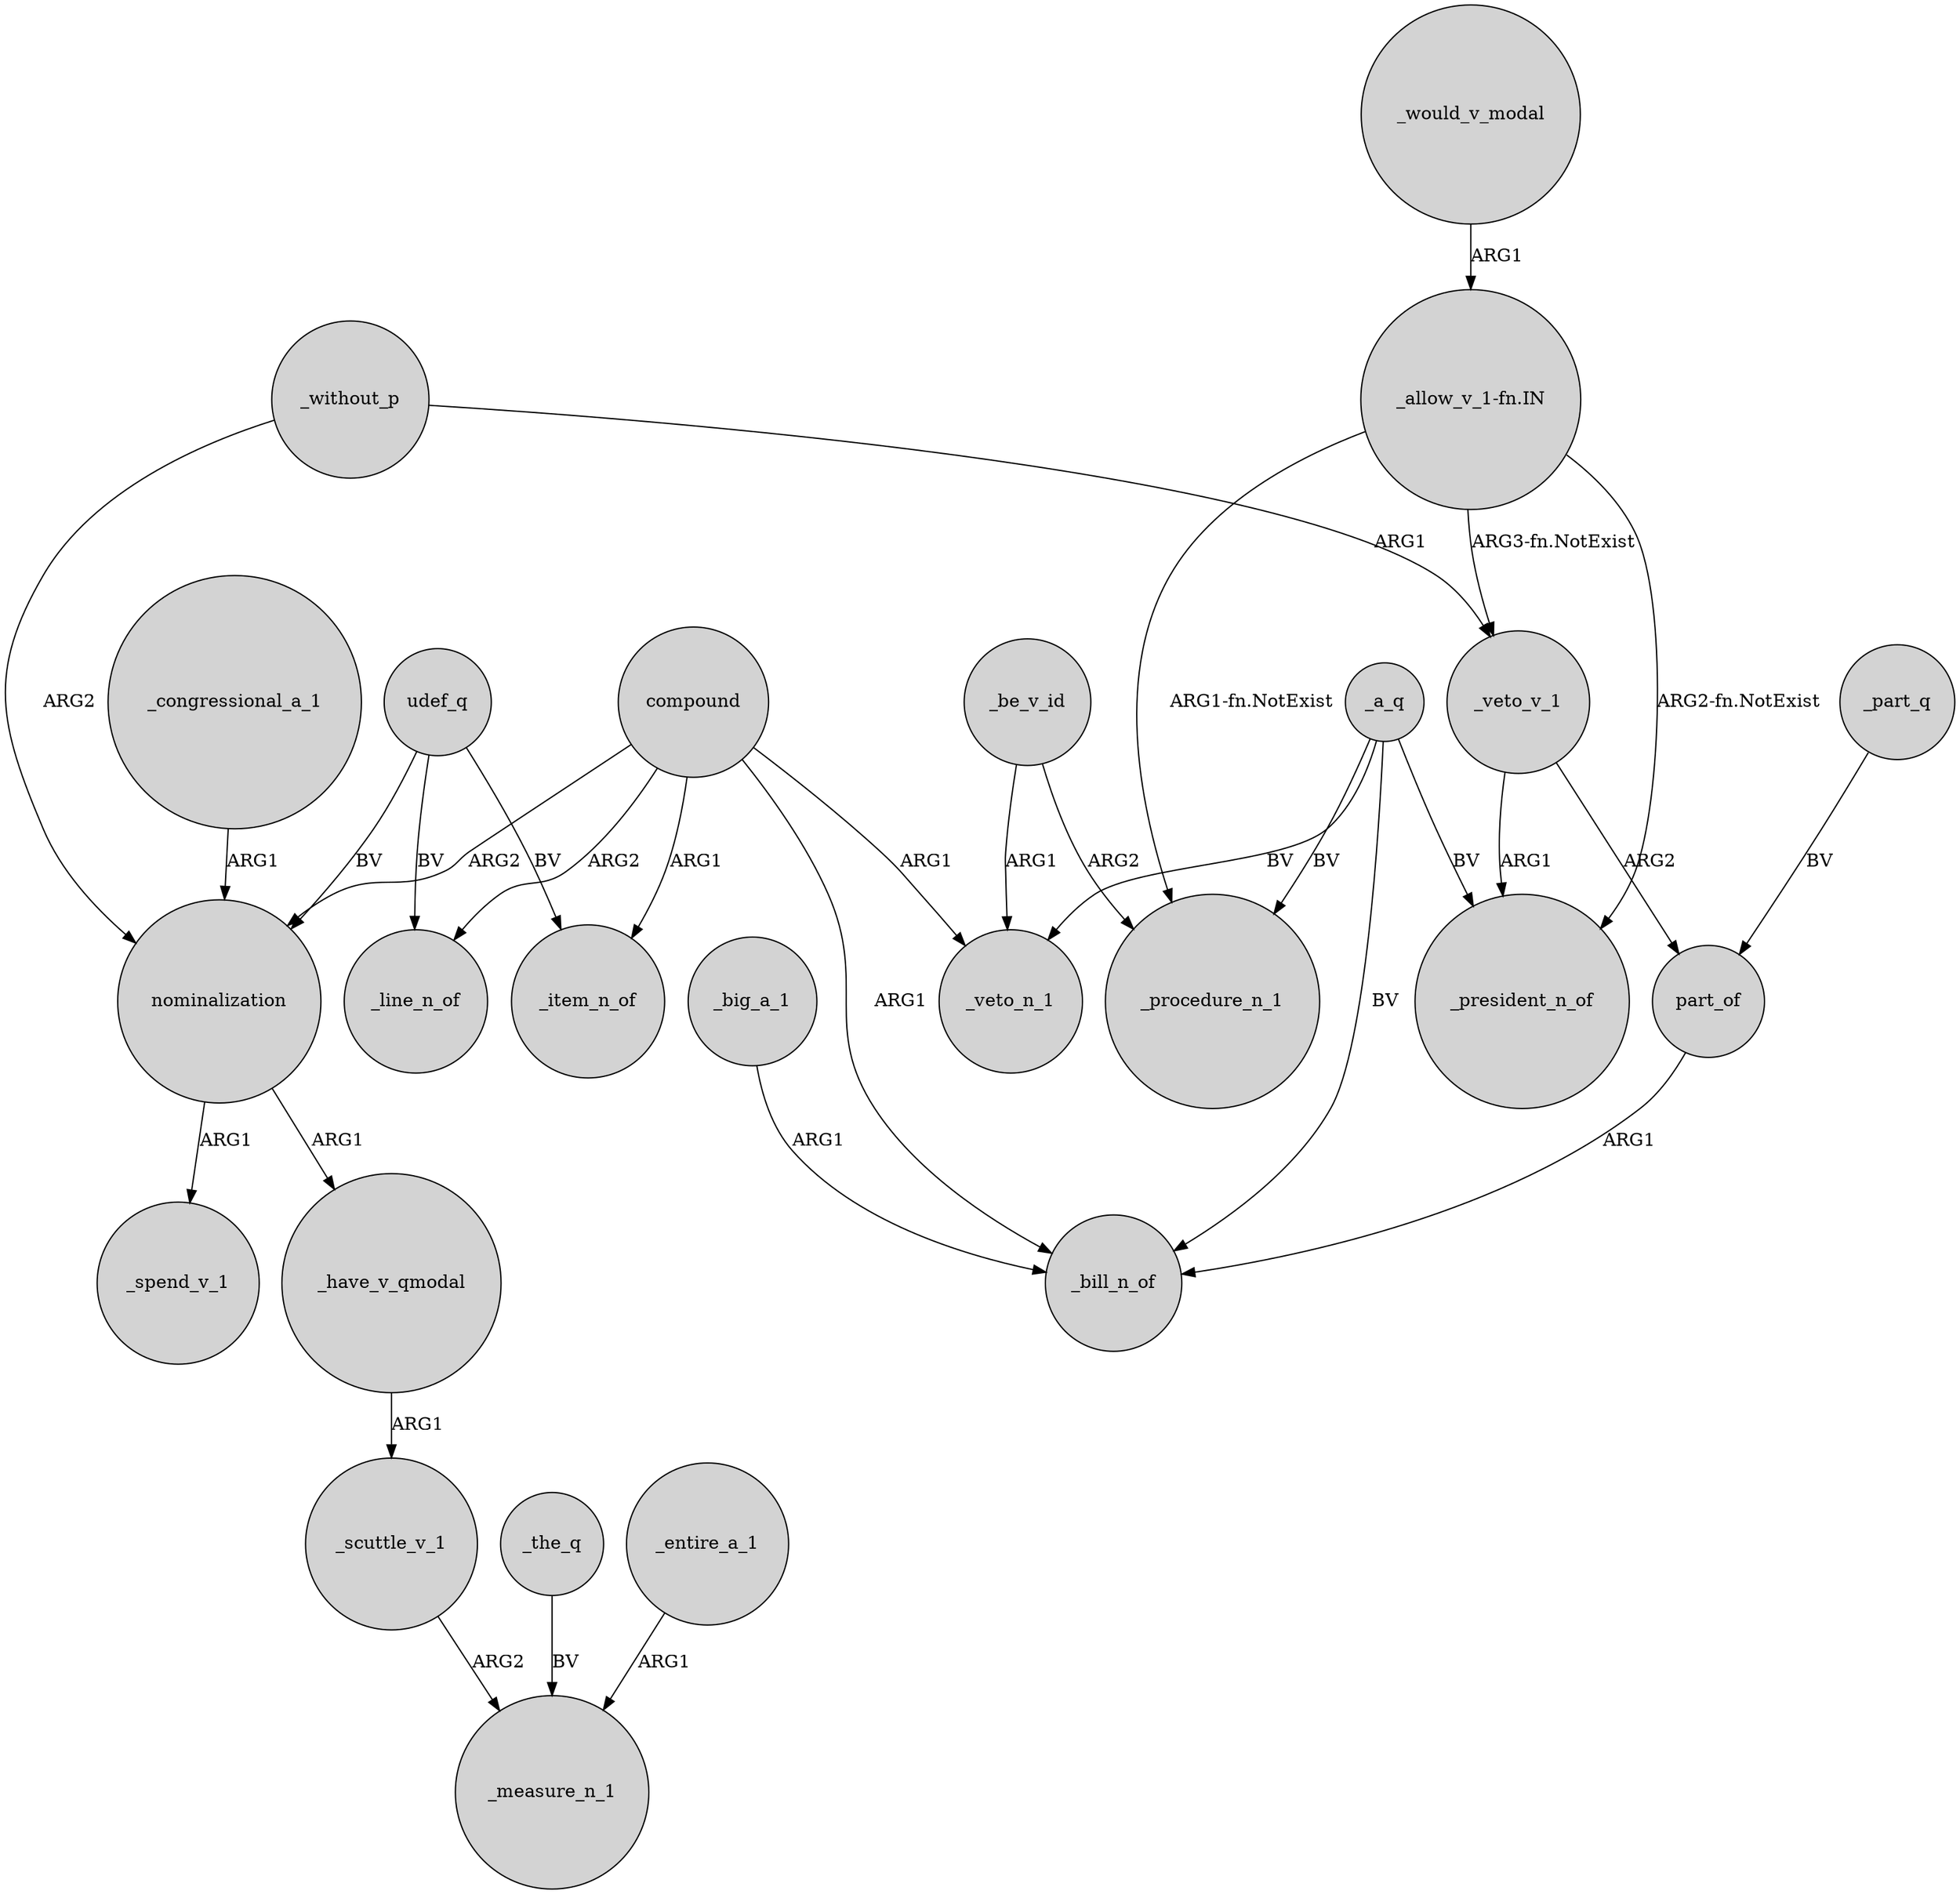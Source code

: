 digraph {
	node [shape=circle style=filled]
	compound -> _line_n_of [label=ARG2]
	_a_q -> _procedure_n_1 [label=BV]
	_the_q -> _measure_n_1 [label=BV]
	compound -> _bill_n_of [label=ARG1]
	nominalization -> _spend_v_1 [label=ARG1]
	_a_q -> _bill_n_of [label=BV]
	_big_a_1 -> _bill_n_of [label=ARG1]
	compound -> nominalization [label=ARG2]
	_without_p -> _veto_v_1 [label=ARG1]
	"_allow_v_1-fn.IN" -> _veto_v_1 [label="ARG3-fn.NotExist"]
	_be_v_id -> _veto_n_1 [label=ARG1]
	_part_q -> part_of [label=BV]
	_scuttle_v_1 -> _measure_n_1 [label=ARG2]
	_congressional_a_1 -> nominalization [label=ARG1]
	compound -> _item_n_of [label=ARG1]
	_have_v_qmodal -> _scuttle_v_1 [label=ARG1]
	udef_q -> _item_n_of [label=BV]
	_would_v_modal -> "_allow_v_1-fn.IN" [label=ARG1]
	_veto_v_1 -> part_of [label=ARG2]
	udef_q -> _line_n_of [label=BV]
	udef_q -> nominalization [label=BV]
	_a_q -> _president_n_of [label=BV]
	_without_p -> nominalization [label=ARG2]
	_entire_a_1 -> _measure_n_1 [label=ARG1]
	_a_q -> _veto_n_1 [label=BV]
	"_allow_v_1-fn.IN" -> _president_n_of [label="ARG2-fn.NotExist"]
	nominalization -> _have_v_qmodal [label=ARG1]
	compound -> _veto_n_1 [label=ARG1]
	_be_v_id -> _procedure_n_1 [label=ARG2]
	_veto_v_1 -> _president_n_of [label=ARG1]
	"_allow_v_1-fn.IN" -> _procedure_n_1 [label="ARG1-fn.NotExist"]
	part_of -> _bill_n_of [label=ARG1]
}

